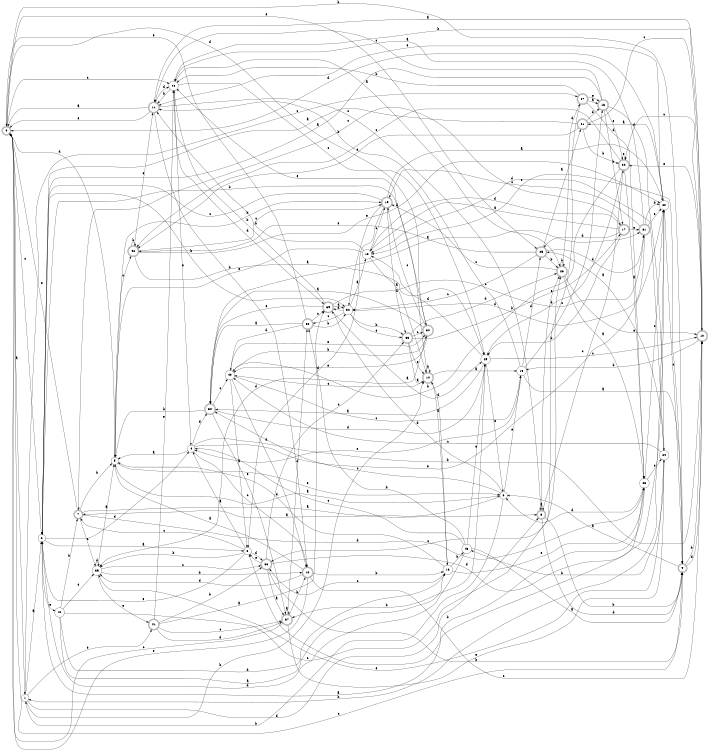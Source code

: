 digraph n36_1 {
__start0 [label="" shape="none"];

rankdir=LR;
size="8,5";

s0 [style="rounded,filled", color="black", fillcolor="white" shape="doublecircle", label="0"];
s1 [style="filled", color="black", fillcolor="white" shape="circle", label="1"];
s2 [style="filled", color="black", fillcolor="white" shape="circle", label="2"];
s3 [style="filled", color="black", fillcolor="white" shape="circle", label="3"];
s4 [style="filled", color="black", fillcolor="white" shape="circle", label="4"];
s5 [style="filled", color="black", fillcolor="white" shape="circle", label="5"];
s6 [style="filled", color="black", fillcolor="white" shape="circle", label="6"];
s7 [style="rounded,filled", color="black", fillcolor="white" shape="doublecircle", label="7"];
s8 [style="rounded,filled", color="black", fillcolor="white" shape="doublecircle", label="8"];
s9 [style="rounded,filled", color="black", fillcolor="white" shape="doublecircle", label="9"];
s10 [style="rounded,filled", color="black", fillcolor="white" shape="doublecircle", label="10"];
s11 [style="rounded,filled", color="black", fillcolor="white" shape="doublecircle", label="11"];
s12 [style="rounded,filled", color="black", fillcolor="white" shape="doublecircle", label="12"];
s13 [style="filled", color="black", fillcolor="white" shape="circle", label="13"];
s14 [style="rounded,filled", color="black", fillcolor="white" shape="doublecircle", label="14"];
s15 [style="filled", color="black", fillcolor="white" shape="circle", label="15"];
s16 [style="rounded,filled", color="black", fillcolor="white" shape="doublecircle", label="16"];
s17 [style="rounded,filled", color="black", fillcolor="white" shape="doublecircle", label="17"];
s18 [style="filled", color="black", fillcolor="white" shape="circle", label="18"];
s19 [style="rounded,filled", color="black", fillcolor="white" shape="doublecircle", label="19"];
s20 [style="filled", color="black", fillcolor="white" shape="circle", label="20"];
s21 [style="rounded,filled", color="black", fillcolor="white" shape="doublecircle", label="21"];
s22 [style="rounded,filled", color="black", fillcolor="white" shape="doublecircle", label="22"];
s23 [style="filled", color="black", fillcolor="white" shape="circle", label="23"];
s24 [style="filled", color="black", fillcolor="white" shape="circle", label="24"];
s25 [style="rounded,filled", color="black", fillcolor="white" shape="doublecircle", label="25"];
s26 [style="rounded,filled", color="black", fillcolor="white" shape="doublecircle", label="26"];
s27 [style="rounded,filled", color="black", fillcolor="white" shape="doublecircle", label="27"];
s28 [style="filled", color="black", fillcolor="white" shape="circle", label="28"];
s29 [style="filled", color="black", fillcolor="white" shape="circle", label="29"];
s30 [style="rounded,filled", color="black", fillcolor="white" shape="doublecircle", label="30"];
s31 [style="rounded,filled", color="black", fillcolor="white" shape="doublecircle", label="31"];
s32 [style="filled", color="black", fillcolor="white" shape="circle", label="32"];
s33 [style="rounded,filled", color="black", fillcolor="white" shape="doublecircle", label="33"];
s34 [style="rounded,filled", color="black", fillcolor="white" shape="doublecircle", label="34"];
s35 [style="filled", color="black", fillcolor="white" shape="circle", label="35"];
s36 [style="rounded,filled", color="black", fillcolor="white" shape="doublecircle", label="36"];
s37 [style="rounded,filled", color="black", fillcolor="white" shape="doublecircle", label="37"];
s38 [style="rounded,filled", color="black", fillcolor="white" shape="doublecircle", label="38"];
s39 [style="rounded,filled", color="black", fillcolor="white" shape="doublecircle", label="39"];
s40 [style="filled", color="black", fillcolor="white" shape="circle", label="40"];
s41 [style="rounded,filled", color="black", fillcolor="white" shape="doublecircle", label="41"];
s42 [style="rounded,filled", color="black", fillcolor="white" shape="doublecircle", label="42"];
s43 [style="filled", color="black", fillcolor="white" shape="circle", label="43"];
s44 [style="filled", color="black", fillcolor="white" shape="circle", label="44"];
s0 -> s1 [label="a"];
s0 -> s9 [label="b"];
s0 -> s28 [label="c"];
s0 -> s34 [label="d"];
s0 -> s25 [label="e"];
s1 -> s2 [label="a"];
s1 -> s14 [label="b"];
s1 -> s27 [label="c"];
s1 -> s8 [label="d"];
s1 -> s41 [label="e"];
s2 -> s3 [label="a"];
s2 -> s32 [label="b"];
s2 -> s0 [label="c"];
s2 -> s4 [label="d"];
s2 -> s44 [label="e"];
s3 -> s4 [label="a"];
s3 -> s35 [label="b"];
s3 -> s7 [label="c"];
s3 -> s36 [label="d"];
s3 -> s2 [label="e"];
s4 -> s5 [label="a"];
s4 -> s10 [label="b"];
s4 -> s12 [label="c"];
s4 -> s30 [label="d"];
s4 -> s20 [label="e"];
s5 -> s6 [label="a"];
s5 -> s19 [label="b"];
s5 -> s42 [label="c"];
s5 -> s0 [label="d"];
s5 -> s6 [label="e"];
s6 -> s7 [label="a"];
s6 -> s1 [label="b"];
s6 -> s30 [label="c"];
s6 -> s39 [label="d"];
s6 -> s15 [label="e"];
s7 -> s8 [label="a"];
s7 -> s5 [label="b"];
s7 -> s35 [label="c"];
s7 -> s23 [label="d"];
s7 -> s0 [label="e"];
s8 -> s8 [label="a"];
s8 -> s9 [label="b"];
s8 -> s22 [label="c"];
s8 -> s9 [label="d"];
s8 -> s26 [label="e"];
s9 -> s6 [label="a"];
s9 -> s10 [label="b"];
s9 -> s0 [label="c"];
s9 -> s10 [label="d"];
s9 -> s18 [label="e"];
s10 -> s11 [label="a"];
s10 -> s28 [label="b"];
s10 -> s22 [label="c"];
s10 -> s15 [label="d"];
s10 -> s22 [label="e"];
s11 -> s0 [label="a"];
s11 -> s12 [label="b"];
s11 -> s8 [label="c"];
s11 -> s28 [label="d"];
s11 -> s0 [label="e"];
s12 -> s5 [label="a"];
s12 -> s13 [label="b"];
s12 -> s10 [label="c"];
s12 -> s35 [label="d"];
s12 -> s0 [label="e"];
s13 -> s14 [label="a"];
s13 -> s43 [label="b"];
s13 -> s36 [label="c"];
s13 -> s5 [label="d"];
s13 -> s23 [label="e"];
s14 -> s15 [label="a"];
s14 -> s14 [label="b"];
s14 -> s40 [label="c"];
s14 -> s13 [label="d"];
s14 -> s28 [label="e"];
s15 -> s9 [label="a"];
s15 -> s11 [label="b"];
s15 -> s16 [label="c"];
s15 -> s25 [label="d"];
s15 -> s4 [label="e"];
s16 -> s2 [label="a"];
s16 -> s17 [label="b"];
s16 -> s11 [label="c"];
s16 -> s24 [label="d"];
s16 -> s22 [label="e"];
s17 -> s18 [label="a"];
s17 -> s29 [label="b"];
s17 -> s7 [label="c"];
s17 -> s25 [label="d"];
s17 -> s31 [label="e"];
s18 -> s14 [label="a"];
s18 -> s11 [label="b"];
s18 -> s19 [label="c"];
s18 -> s17 [label="d"];
s18 -> s5 [label="e"];
s19 -> s20 [label="a"];
s19 -> s33 [label="b"];
s19 -> s2 [label="c"];
s19 -> s3 [label="d"];
s19 -> s32 [label="e"];
s20 -> s21 [label="a"];
s20 -> s1 [label="b"];
s20 -> s9 [label="c"];
s20 -> s0 [label="d"];
s20 -> s11 [label="e"];
s21 -> s2 [label="a"];
s21 -> s22 [label="b"];
s21 -> s10 [label="c"];
s21 -> s16 [label="d"];
s21 -> s42 [label="e"];
s22 -> s23 [label="a"];
s22 -> s40 [label="b"];
s22 -> s42 [label="c"];
s22 -> s29 [label="d"];
s22 -> s22 [label="e"];
s23 -> s2 [label="a"];
s23 -> s3 [label="b"];
s23 -> s20 [label="c"];
s23 -> s6 [label="d"];
s23 -> s24 [label="e"];
s24 -> s25 [label="a"];
s24 -> s43 [label="b"];
s24 -> s40 [label="c"];
s24 -> s18 [label="d"];
s24 -> s35 [label="e"];
s25 -> s21 [label="a"];
s25 -> s26 [label="b"];
s25 -> s32 [label="c"];
s25 -> s31 [label="d"];
s25 -> s42 [label="e"];
s26 -> s23 [label="a"];
s26 -> s26 [label="b"];
s26 -> s19 [label="c"];
s26 -> s27 [label="d"];
s26 -> s10 [label="e"];
s27 -> s16 [label="a"];
s27 -> s28 [label="b"];
s27 -> s36 [label="c"];
s27 -> s23 [label="d"];
s27 -> s16 [label="e"];
s28 -> s26 [label="a"];
s28 -> s11 [label="b"];
s28 -> s29 [label="c"];
s28 -> s39 [label="d"];
s28 -> s4 [label="e"];
s29 -> s30 [label="a"];
s29 -> s37 [label="b"];
s29 -> s10 [label="c"];
s29 -> s18 [label="d"];
s29 -> s6 [label="e"];
s30 -> s31 [label="a"];
s30 -> s5 [label="b"];
s30 -> s40 [label="c"];
s30 -> s29 [label="d"];
s30 -> s37 [label="e"];
s31 -> s28 [label="a"];
s31 -> s20 [label="b"];
s31 -> s19 [label="c"];
s31 -> s32 [label="d"];
s31 -> s20 [label="e"];
s32 -> s18 [label="a"];
s32 -> s33 [label="b"];
s32 -> s38 [label="c"];
s32 -> s39 [label="d"];
s32 -> s33 [label="e"];
s33 -> s14 [label="a"];
s33 -> s17 [label="b"];
s33 -> s34 [label="c"];
s33 -> s26 [label="d"];
s33 -> s14 [label="e"];
s34 -> s30 [label="a"];
s34 -> s2 [label="b"];
s34 -> s19 [label="c"];
s34 -> s35 [label="d"];
s34 -> s40 [label="e"];
s35 -> s5 [label="a"];
s35 -> s12 [label="b"];
s35 -> s36 [label="c"];
s35 -> s35 [label="d"];
s35 -> s41 [label="e"];
s36 -> s37 [label="a"];
s36 -> s9 [label="b"];
s36 -> s33 [label="c"];
s36 -> s20 [label="d"];
s36 -> s3 [label="e"];
s37 -> s37 [label="a"];
s37 -> s12 [label="b"];
s37 -> s0 [label="c"];
s37 -> s38 [label="d"];
s37 -> s24 [label="e"];
s38 -> s30 [label="a"];
s38 -> s32 [label="b"];
s38 -> s39 [label="c"];
s38 -> s40 [label="d"];
s38 -> s0 [label="e"];
s39 -> s29 [label="a"];
s39 -> s28 [label="b"];
s39 -> s31 [label="c"];
s39 -> s32 [label="d"];
s39 -> s30 [label="e"];
s40 -> s3 [label="a"];
s40 -> s34 [label="b"];
s40 -> s15 [label="c"];
s40 -> s12 [label="d"];
s40 -> s34 [label="e"];
s41 -> s39 [label="a"];
s41 -> s36 [label="b"];
s41 -> s37 [label="c"];
s41 -> s37 [label="d"];
s41 -> s28 [label="e"];
s42 -> s29 [label="a"];
s42 -> s42 [label="b"];
s42 -> s19 [label="c"];
s42 -> s20 [label="d"];
s42 -> s11 [label="e"];
s43 -> s9 [label="a"];
s43 -> s38 [label="b"];
s43 -> s4 [label="c"];
s43 -> s2 [label="d"];
s43 -> s29 [label="e"];
s44 -> s13 [label="a"];
s44 -> s7 [label="b"];
s44 -> s26 [label="c"];
s44 -> s13 [label="d"];
s44 -> s35 [label="e"];

}